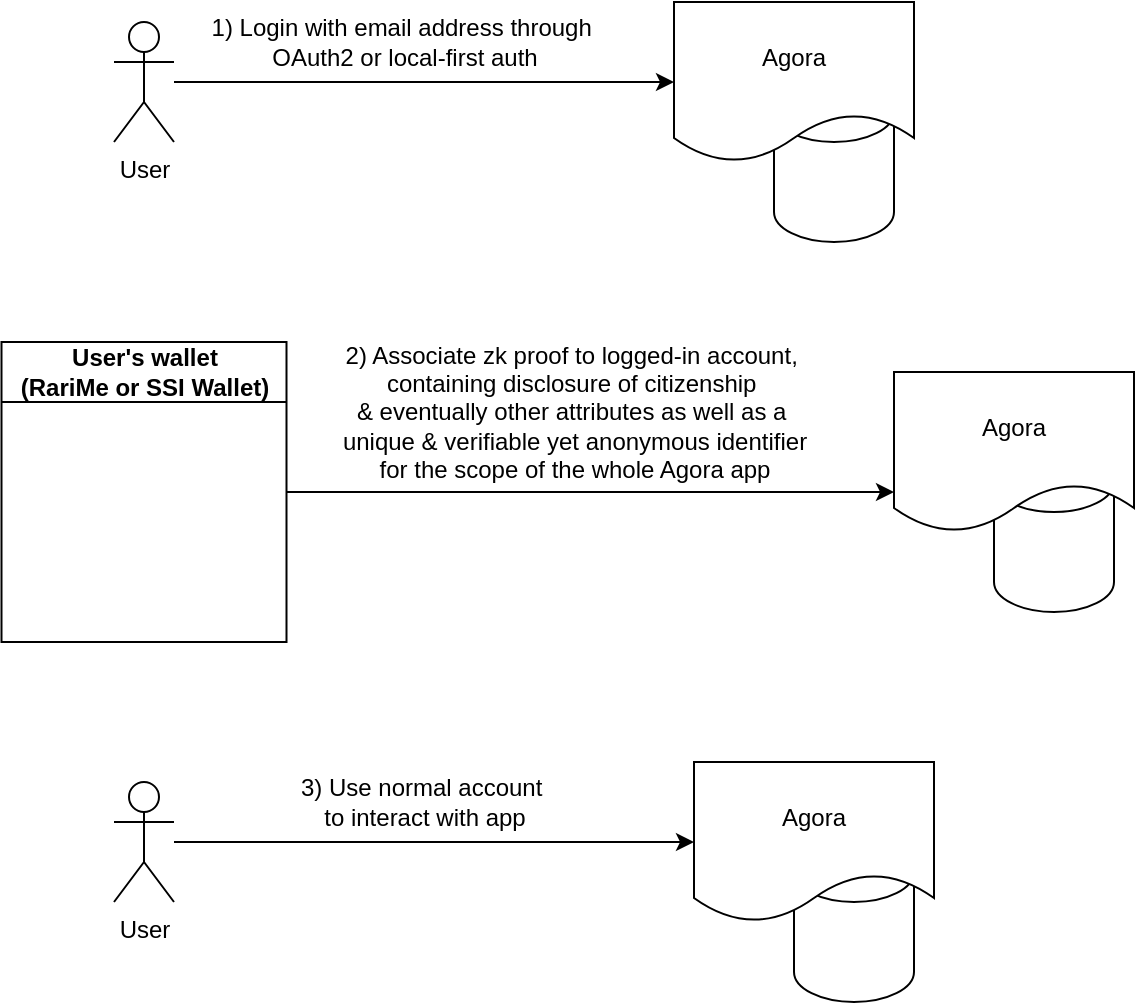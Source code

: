 <mxfile version="24.7.5">
  <diagram name="Page-1" id="shXLSyLbA40f0a9qD7fm">
    <mxGraphModel dx="1434" dy="822" grid="1" gridSize="10" guides="1" tooltips="1" connect="1" arrows="1" fold="1" page="1" pageScale="1" pageWidth="850" pageHeight="1100" math="0" shadow="0">
      <root>
        <mxCell id="0" />
        <mxCell id="1" parent="0" />
        <mxCell id="3_2kA8sNUcNBmgr7hW5d-4" style="edgeStyle=orthogonalEdgeStyle;rounded=0;orthogonalLoop=1;jettySize=auto;html=1;entryX=0;entryY=0.5;entryDx=0;entryDy=0;" edge="1" parent="1" source="3_2kA8sNUcNBmgr7hW5d-1" target="3_2kA8sNUcNBmgr7hW5d-3">
          <mxGeometry relative="1" as="geometry" />
        </mxCell>
        <mxCell id="3_2kA8sNUcNBmgr7hW5d-1" value="User" style="shape=umlActor;verticalLabelPosition=bottom;verticalAlign=top;html=1;outlineConnect=0;" vertex="1" parent="1">
          <mxGeometry x="150" y="160" width="30" height="60" as="geometry" />
        </mxCell>
        <mxCell id="3_2kA8sNUcNBmgr7hW5d-2" value="" style="shape=cylinder3;whiteSpace=wrap;html=1;boundedLbl=1;backgroundOutline=1;size=15;" vertex="1" parent="1">
          <mxGeometry x="480" y="190" width="60" height="80" as="geometry" />
        </mxCell>
        <mxCell id="3_2kA8sNUcNBmgr7hW5d-3" value="Agora" style="shape=document;whiteSpace=wrap;html=1;boundedLbl=1;" vertex="1" parent="1">
          <mxGeometry x="430" y="150" width="120" height="80" as="geometry" />
        </mxCell>
        <mxCell id="3_2kA8sNUcNBmgr7hW5d-5" value="1) Login with email address&amp;nbsp;&lt;span style=&quot;background-color: initial;&quot;&gt;through&amp;nbsp;&lt;/span&gt;&lt;div&gt;&lt;span style=&quot;background-color: initial;&quot;&gt;OAuth2 or local-first auth&lt;/span&gt;&lt;/div&gt;" style="text;html=1;align=center;verticalAlign=middle;resizable=0;points=[];autosize=1;strokeColor=none;fillColor=none;" vertex="1" parent="1">
          <mxGeometry x="185" y="150" width="220" height="40" as="geometry" />
        </mxCell>
        <mxCell id="3_2kA8sNUcNBmgr7hW5d-7" value="User&#39;s wallet&lt;div&gt;(RariMe or SSI Wallet)&lt;/div&gt;" style="swimlane;whiteSpace=wrap;html=1;startSize=30;" vertex="1" parent="1">
          <mxGeometry x="93.75" y="320" width="142.5" height="150" as="geometry" />
        </mxCell>
        <mxCell id="3_2kA8sNUcNBmgr7hW5d-9" style="edgeStyle=orthogonalEdgeStyle;rounded=0;orthogonalLoop=1;jettySize=auto;html=1;entryX=0;entryY=0.75;entryDx=0;entryDy=0;" edge="1" parent="1" source="3_2kA8sNUcNBmgr7hW5d-7" target="3_2kA8sNUcNBmgr7hW5d-12">
          <mxGeometry relative="1" as="geometry" />
        </mxCell>
        <mxCell id="3_2kA8sNUcNBmgr7hW5d-10" value="2) Associate zk proof to logged-in account,&amp;nbsp;&lt;div&gt;containing disclosure of citizenship&amp;nbsp;&lt;/div&gt;&lt;div&gt;&amp;amp; eventually other attributes as well as a&amp;nbsp;&lt;/div&gt;&lt;div&gt;unique &amp;amp; verifiable yet anonymous identifier&lt;/div&gt;&lt;div&gt;for the scope of the whole Agora app&lt;/div&gt;" style="text;html=1;align=center;verticalAlign=middle;resizable=0;points=[];autosize=1;strokeColor=none;fillColor=none;" vertex="1" parent="1">
          <mxGeometry x="250" y="310" width="260" height="90" as="geometry" />
        </mxCell>
        <mxCell id="3_2kA8sNUcNBmgr7hW5d-11" value="" style="shape=cylinder3;whiteSpace=wrap;html=1;boundedLbl=1;backgroundOutline=1;size=15;" vertex="1" parent="1">
          <mxGeometry x="590" y="375" width="60" height="80" as="geometry" />
        </mxCell>
        <mxCell id="3_2kA8sNUcNBmgr7hW5d-12" value="Agora" style="shape=document;whiteSpace=wrap;html=1;boundedLbl=1;" vertex="1" parent="1">
          <mxGeometry x="540" y="335" width="120" height="80" as="geometry" />
        </mxCell>
        <mxCell id="3_2kA8sNUcNBmgr7hW5d-13" style="edgeStyle=orthogonalEdgeStyle;rounded=0;orthogonalLoop=1;jettySize=auto;html=1;entryX=0;entryY=0.5;entryDx=0;entryDy=0;" edge="1" parent="1" source="3_2kA8sNUcNBmgr7hW5d-14" target="3_2kA8sNUcNBmgr7hW5d-16">
          <mxGeometry relative="1" as="geometry" />
        </mxCell>
        <mxCell id="3_2kA8sNUcNBmgr7hW5d-14" value="User" style="shape=umlActor;verticalLabelPosition=bottom;verticalAlign=top;html=1;outlineConnect=0;" vertex="1" parent="1">
          <mxGeometry x="150" y="540" width="30" height="60" as="geometry" />
        </mxCell>
        <mxCell id="3_2kA8sNUcNBmgr7hW5d-15" value="" style="shape=cylinder3;whiteSpace=wrap;html=1;boundedLbl=1;backgroundOutline=1;size=15;" vertex="1" parent="1">
          <mxGeometry x="490" y="570" width="60" height="80" as="geometry" />
        </mxCell>
        <mxCell id="3_2kA8sNUcNBmgr7hW5d-16" value="Agora" style="shape=document;whiteSpace=wrap;html=1;boundedLbl=1;" vertex="1" parent="1">
          <mxGeometry x="440" y="530" width="120" height="80" as="geometry" />
        </mxCell>
        <mxCell id="3_2kA8sNUcNBmgr7hW5d-17" value="3) Use normal account&amp;nbsp;&lt;div&gt;to interact with app&lt;/div&gt;" style="text;html=1;align=center;verticalAlign=middle;resizable=0;points=[];autosize=1;strokeColor=none;fillColor=none;" vertex="1" parent="1">
          <mxGeometry x="230" y="530" width="150" height="40" as="geometry" />
        </mxCell>
      </root>
    </mxGraphModel>
  </diagram>
</mxfile>
